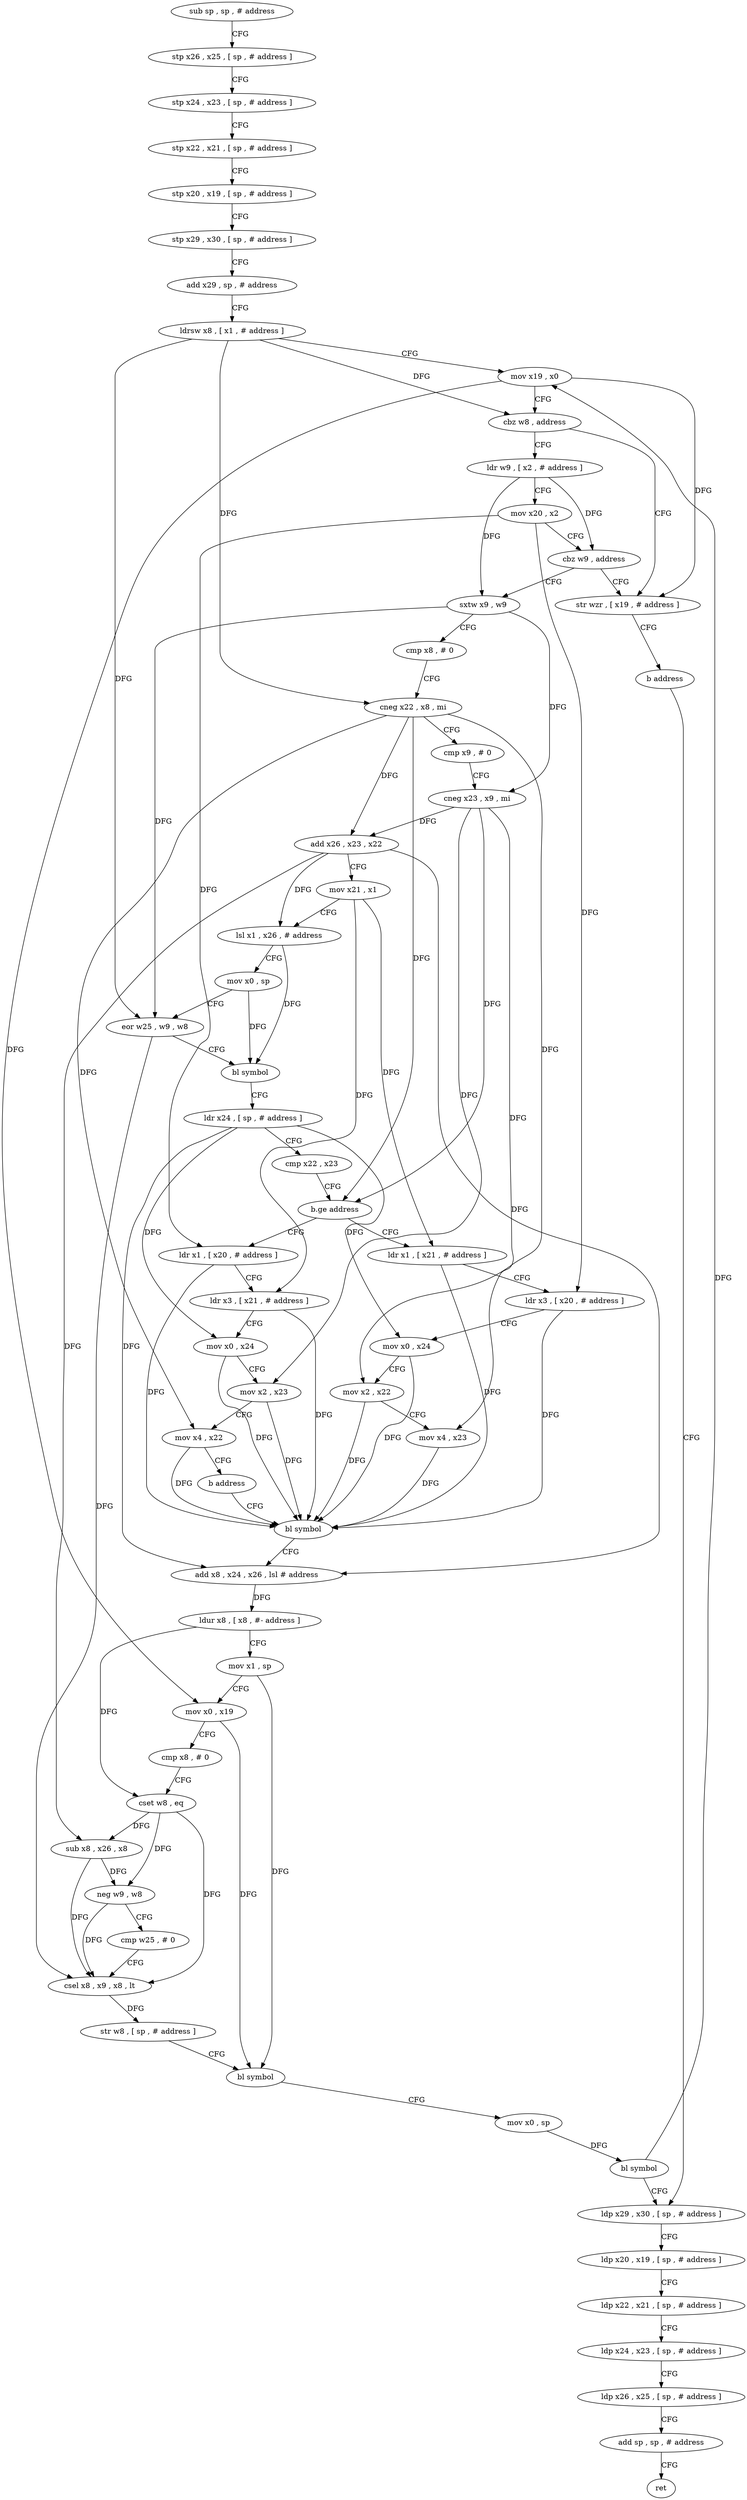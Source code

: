 digraph "func" {
"4225252" [label = "sub sp , sp , # address" ]
"4225256" [label = "stp x26 , x25 , [ sp , # address ]" ]
"4225260" [label = "stp x24 , x23 , [ sp , # address ]" ]
"4225264" [label = "stp x22 , x21 , [ sp , # address ]" ]
"4225268" [label = "stp x20 , x19 , [ sp , # address ]" ]
"4225272" [label = "stp x29 , x30 , [ sp , # address ]" ]
"4225276" [label = "add x29 , sp , # address" ]
"4225280" [label = "ldrsw x8 , [ x1 , # address ]" ]
"4225284" [label = "mov x19 , x0" ]
"4225288" [label = "cbz w8 , address" ]
"4225384" [label = "str wzr , [ x19 , # address ]" ]
"4225292" [label = "ldr w9 , [ x2 , # address ]" ]
"4225388" [label = "b address" ]
"4225472" [label = "ldp x29 , x30 , [ sp , # address ]" ]
"4225296" [label = "mov x20 , x2" ]
"4225300" [label = "cbz w9 , address" ]
"4225304" [label = "sxtw x9 , w9" ]
"4225476" [label = "ldp x20 , x19 , [ sp , # address ]" ]
"4225480" [label = "ldp x22 , x21 , [ sp , # address ]" ]
"4225484" [label = "ldp x24 , x23 , [ sp , # address ]" ]
"4225488" [label = "ldp x26 , x25 , [ sp , # address ]" ]
"4225492" [label = "add sp , sp , # address" ]
"4225496" [label = "ret" ]
"4225308" [label = "cmp x8 , # 0" ]
"4225312" [label = "cneg x22 , x8 , mi" ]
"4225316" [label = "cmp x9 , # 0" ]
"4225320" [label = "cneg x23 , x9 , mi" ]
"4225324" [label = "add x26 , x23 , x22" ]
"4225328" [label = "mov x21 , x1" ]
"4225332" [label = "lsl x1 , x26 , # address" ]
"4225336" [label = "mov x0 , sp" ]
"4225340" [label = "eor w25 , w9 , w8" ]
"4225344" [label = "bl symbol" ]
"4225348" [label = "ldr x24 , [ sp , # address ]" ]
"4225352" [label = "cmp x22 , x23" ]
"4225356" [label = "b.ge address" ]
"4225392" [label = "ldr x1 , [ x21 , # address ]" ]
"4225360" [label = "ldr x1 , [ x20 , # address ]" ]
"4225396" [label = "ldr x3 , [ x20 , # address ]" ]
"4225400" [label = "mov x0 , x24" ]
"4225404" [label = "mov x2 , x22" ]
"4225408" [label = "mov x4 , x23" ]
"4225412" [label = "bl symbol" ]
"4225364" [label = "ldr x3 , [ x21 , # address ]" ]
"4225368" [label = "mov x0 , x24" ]
"4225372" [label = "mov x2 , x23" ]
"4225376" [label = "mov x4 , x22" ]
"4225380" [label = "b address" ]
"4225416" [label = "add x8 , x24 , x26 , lsl # address" ]
"4225420" [label = "ldur x8 , [ x8 , #- address ]" ]
"4225424" [label = "mov x1 , sp" ]
"4225428" [label = "mov x0 , x19" ]
"4225432" [label = "cmp x8 , # 0" ]
"4225436" [label = "cset w8 , eq" ]
"4225440" [label = "sub x8 , x26 , x8" ]
"4225444" [label = "neg w9 , w8" ]
"4225448" [label = "cmp w25 , # 0" ]
"4225452" [label = "csel x8 , x9 , x8 , lt" ]
"4225456" [label = "str w8 , [ sp , # address ]" ]
"4225460" [label = "bl symbol" ]
"4225464" [label = "mov x0 , sp" ]
"4225468" [label = "bl symbol" ]
"4225252" -> "4225256" [ label = "CFG" ]
"4225256" -> "4225260" [ label = "CFG" ]
"4225260" -> "4225264" [ label = "CFG" ]
"4225264" -> "4225268" [ label = "CFG" ]
"4225268" -> "4225272" [ label = "CFG" ]
"4225272" -> "4225276" [ label = "CFG" ]
"4225276" -> "4225280" [ label = "CFG" ]
"4225280" -> "4225284" [ label = "CFG" ]
"4225280" -> "4225288" [ label = "DFG" ]
"4225280" -> "4225312" [ label = "DFG" ]
"4225280" -> "4225340" [ label = "DFG" ]
"4225284" -> "4225288" [ label = "CFG" ]
"4225284" -> "4225384" [ label = "DFG" ]
"4225284" -> "4225428" [ label = "DFG" ]
"4225288" -> "4225384" [ label = "CFG" ]
"4225288" -> "4225292" [ label = "CFG" ]
"4225384" -> "4225388" [ label = "CFG" ]
"4225292" -> "4225296" [ label = "CFG" ]
"4225292" -> "4225300" [ label = "DFG" ]
"4225292" -> "4225304" [ label = "DFG" ]
"4225388" -> "4225472" [ label = "CFG" ]
"4225472" -> "4225476" [ label = "CFG" ]
"4225296" -> "4225300" [ label = "CFG" ]
"4225296" -> "4225396" [ label = "DFG" ]
"4225296" -> "4225360" [ label = "DFG" ]
"4225300" -> "4225384" [ label = "CFG" ]
"4225300" -> "4225304" [ label = "CFG" ]
"4225304" -> "4225308" [ label = "CFG" ]
"4225304" -> "4225320" [ label = "DFG" ]
"4225304" -> "4225340" [ label = "DFG" ]
"4225476" -> "4225480" [ label = "CFG" ]
"4225480" -> "4225484" [ label = "CFG" ]
"4225484" -> "4225488" [ label = "CFG" ]
"4225488" -> "4225492" [ label = "CFG" ]
"4225492" -> "4225496" [ label = "CFG" ]
"4225308" -> "4225312" [ label = "CFG" ]
"4225312" -> "4225316" [ label = "CFG" ]
"4225312" -> "4225324" [ label = "DFG" ]
"4225312" -> "4225356" [ label = "DFG" ]
"4225312" -> "4225404" [ label = "DFG" ]
"4225312" -> "4225376" [ label = "DFG" ]
"4225316" -> "4225320" [ label = "CFG" ]
"4225320" -> "4225324" [ label = "DFG" ]
"4225320" -> "4225356" [ label = "DFG" ]
"4225320" -> "4225408" [ label = "DFG" ]
"4225320" -> "4225372" [ label = "DFG" ]
"4225324" -> "4225328" [ label = "CFG" ]
"4225324" -> "4225332" [ label = "DFG" ]
"4225324" -> "4225416" [ label = "DFG" ]
"4225324" -> "4225440" [ label = "DFG" ]
"4225328" -> "4225332" [ label = "CFG" ]
"4225328" -> "4225392" [ label = "DFG" ]
"4225328" -> "4225364" [ label = "DFG" ]
"4225332" -> "4225336" [ label = "CFG" ]
"4225332" -> "4225344" [ label = "DFG" ]
"4225336" -> "4225340" [ label = "CFG" ]
"4225336" -> "4225344" [ label = "DFG" ]
"4225340" -> "4225344" [ label = "CFG" ]
"4225340" -> "4225452" [ label = "DFG" ]
"4225344" -> "4225348" [ label = "CFG" ]
"4225348" -> "4225352" [ label = "CFG" ]
"4225348" -> "4225400" [ label = "DFG" ]
"4225348" -> "4225368" [ label = "DFG" ]
"4225348" -> "4225416" [ label = "DFG" ]
"4225352" -> "4225356" [ label = "CFG" ]
"4225356" -> "4225392" [ label = "CFG" ]
"4225356" -> "4225360" [ label = "CFG" ]
"4225392" -> "4225396" [ label = "CFG" ]
"4225392" -> "4225412" [ label = "DFG" ]
"4225360" -> "4225364" [ label = "CFG" ]
"4225360" -> "4225412" [ label = "DFG" ]
"4225396" -> "4225400" [ label = "CFG" ]
"4225396" -> "4225412" [ label = "DFG" ]
"4225400" -> "4225404" [ label = "CFG" ]
"4225400" -> "4225412" [ label = "DFG" ]
"4225404" -> "4225408" [ label = "CFG" ]
"4225404" -> "4225412" [ label = "DFG" ]
"4225408" -> "4225412" [ label = "DFG" ]
"4225412" -> "4225416" [ label = "CFG" ]
"4225364" -> "4225368" [ label = "CFG" ]
"4225364" -> "4225412" [ label = "DFG" ]
"4225368" -> "4225372" [ label = "CFG" ]
"4225368" -> "4225412" [ label = "DFG" ]
"4225372" -> "4225376" [ label = "CFG" ]
"4225372" -> "4225412" [ label = "DFG" ]
"4225376" -> "4225380" [ label = "CFG" ]
"4225376" -> "4225412" [ label = "DFG" ]
"4225380" -> "4225412" [ label = "CFG" ]
"4225416" -> "4225420" [ label = "DFG" ]
"4225420" -> "4225424" [ label = "CFG" ]
"4225420" -> "4225436" [ label = "DFG" ]
"4225424" -> "4225428" [ label = "CFG" ]
"4225424" -> "4225460" [ label = "DFG" ]
"4225428" -> "4225432" [ label = "CFG" ]
"4225428" -> "4225460" [ label = "DFG" ]
"4225432" -> "4225436" [ label = "CFG" ]
"4225436" -> "4225440" [ label = "DFG" ]
"4225436" -> "4225444" [ label = "DFG" ]
"4225436" -> "4225452" [ label = "DFG" ]
"4225440" -> "4225444" [ label = "DFG" ]
"4225440" -> "4225452" [ label = "DFG" ]
"4225444" -> "4225448" [ label = "CFG" ]
"4225444" -> "4225452" [ label = "DFG" ]
"4225448" -> "4225452" [ label = "CFG" ]
"4225452" -> "4225456" [ label = "DFG" ]
"4225456" -> "4225460" [ label = "CFG" ]
"4225460" -> "4225464" [ label = "CFG" ]
"4225464" -> "4225468" [ label = "DFG" ]
"4225468" -> "4225472" [ label = "CFG" ]
"4225468" -> "4225284" [ label = "DFG" ]
}

